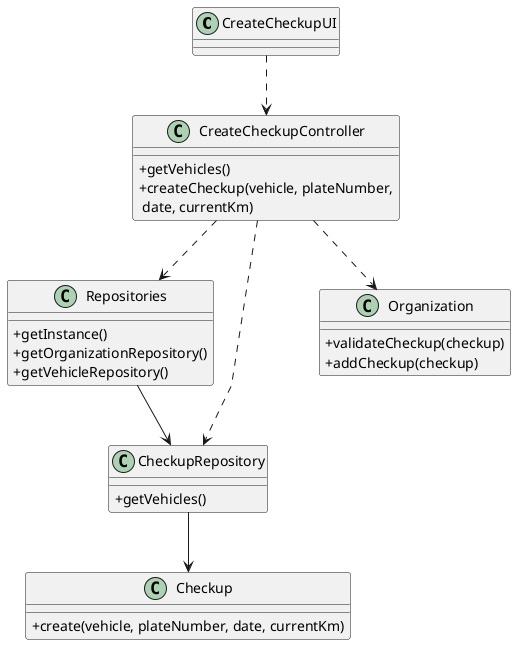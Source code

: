@startuml
'skinparam monochrome true
skinparam packageStyle rectangle
skinparam shadowing false
skinparam linetype polyline
'skinparam linetype orto
skinparam classAttributeIconSize 0
'left to right direction


CreateCheckupUI ..> CreateCheckupController
CreateCheckupController ..> Repositories
Repositories --> CheckupRepository
CheckupRepository --> Checkup
CreateCheckupController ..> CheckupRepository
CreateCheckupController ..> Organization


class CreateCheckupUI {
}

class CreateCheckupController {
    +getVehicles()
    +createCheckup(vehicle, plateNumber,\n date, currentKm)
}

class Organization {
    +validateCheckup(checkup)
    +addCheckup(checkup)
}

class Checkup {
    +create(vehicle, plateNumber, date, currentKm)
}



class Repositories {
    +getInstance()
    +getOrganizationRepository()
    +getVehicleRepository()
}

class CheckupRepository {
    +getVehicles()
}

@enduml